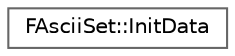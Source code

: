digraph "Graphical Class Hierarchy"
{
 // INTERACTIVE_SVG=YES
 // LATEX_PDF_SIZE
  bgcolor="transparent";
  edge [fontname=Helvetica,fontsize=10,labelfontname=Helvetica,labelfontsize=10];
  node [fontname=Helvetica,fontsize=10,shape=box,height=0.2,width=0.4];
  rankdir="LR";
  Node0 [id="Node000000",label="FAsciiSet::InitData",height=0.2,width=0.4,color="grey40", fillcolor="white", style="filled",URL="$dd/d8d/structFAsciiSet_1_1InitData.html",tooltip=" "];
}
